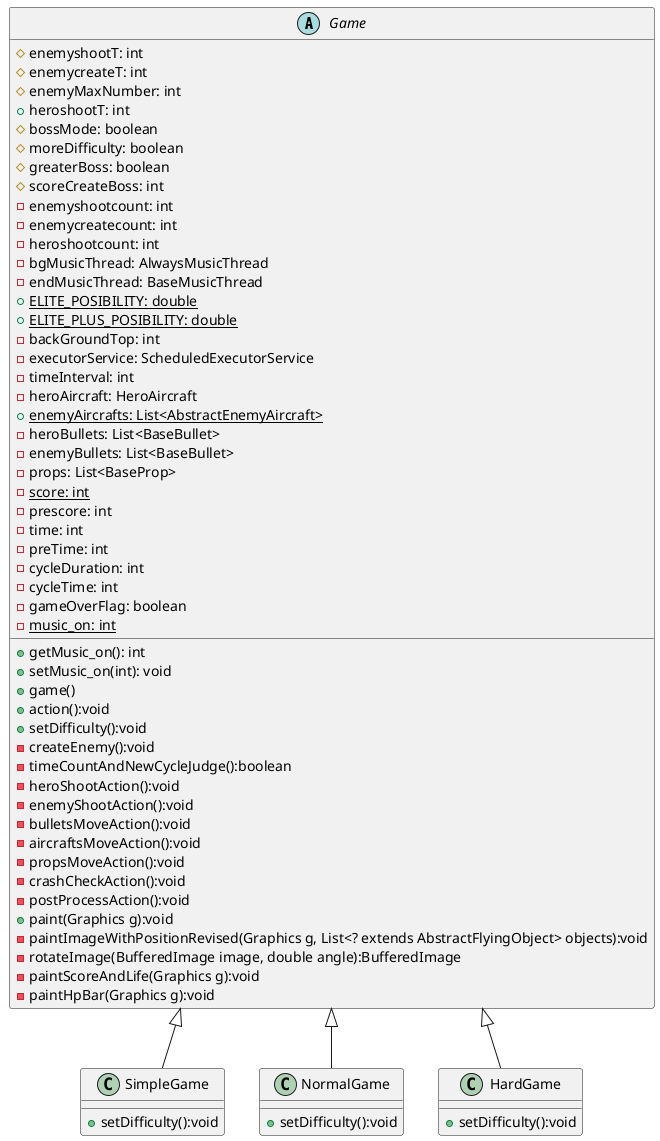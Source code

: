 @startuml
'https://plantuml.com/class-diagram



abstract class Game {
  # enemyshootT: int
  # enemycreateT: int
  # enemyMaxNumber: int
  + heroshootT: int
  # bossMode: boolean
  # moreDifficulty: boolean
  # greaterBoss: boolean
  # scoreCreateBoss: int
  - enemyshootcount: int
  - enemycreatecount: int
  - heroshootcount: int
  - bgMusicThread: AlwaysMusicThread
  - endMusicThread: BaseMusicThread
  + {static} ELITE_POSIBILITY: double
  + {static} ELITE_PLUS_POSIBILITY: double
  - backGroundTop: int
  - executorService: ScheduledExecutorService
  - timeInterval: int
  - heroAircraft: HeroAircraft
  + {static} enemyAircrafts: List<AbstractEnemyAircraft>
  - heroBullets: List<BaseBullet>
  - enemyBullets: List<BaseBullet>
  - props: List<BaseProp>
  - {static} score: int
  - prescore: int
  - time: int
  - preTime: int
  - cycleDuration: int
  - cycleTime: int
  - gameOverFlag: boolean
  - {static} music_on: int
  + getMusic_on(): int
  + setMusic_on(int): void
  + game()
  + action():void
  + setDifficulty():void
  - createEnemy():void
  - timeCountAndNewCycleJudge():boolean
  - heroShootAction():void
  - enemyShootAction():void
  - bulletsMoveAction():void
  - aircraftsMoveAction():void
  - propsMoveAction():void
  - crashCheckAction():void
  - postProcessAction():void
  + paint(Graphics g):void
  - paintImageWithPositionRevised(Graphics g, List<? extends AbstractFlyingObject> objects):void
  - rotateImage(BufferedImage image, double angle):BufferedImage
  - paintScoreAndLife(Graphics g):void
  - paintHpBar(Graphics g):void
}

class SimpleGame{
    + setDifficulty():void
}
class NormalGame{
    + setDifficulty():void
}
class HardGame{
    + setDifficulty():void
}

Game <|-- SimpleGame
Game <|-- NormalGame
Game <|-- HardGame

@enduml